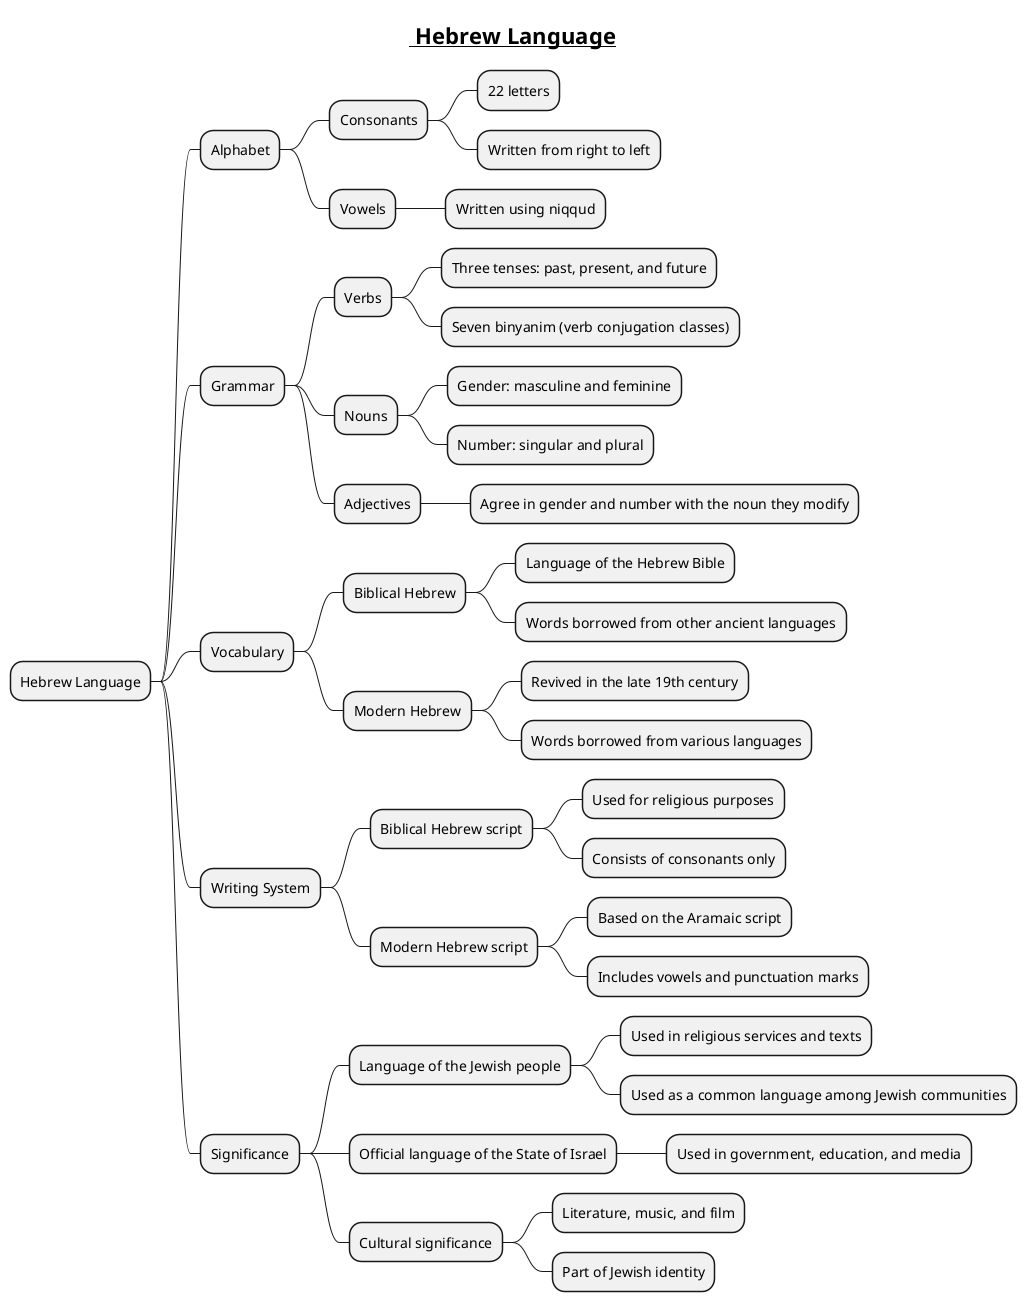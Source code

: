 @startmindmap
title = __ Hebrew Language__

* Hebrew Language
** Alphabet
*** Consonants
**** 22 letters
**** Written from right to left
*** Vowels
**** Written using niqqud
** Grammar
*** Verbs
**** Three tenses: past, present, and future
**** Seven binyanim (verb conjugation classes)
*** Nouns
**** Gender: masculine and feminine
**** Number: singular and plural
*** Adjectives
**** Agree in gender and number with the noun they modify
** Vocabulary
*** Biblical Hebrew
**** Language of the Hebrew Bible
**** Words borrowed from other ancient languages
*** Modern Hebrew
**** Revived in the late 19th century
**** Words borrowed from various languages
** Writing System
*** Biblical Hebrew script
**** Used for religious purposes
**** Consists of consonants only
*** Modern Hebrew script
**** Based on the Aramaic script
**** Includes vowels and punctuation marks
** Significance
*** Language of the Jewish people
**** Used in religious services and texts
**** Used as a common language among Jewish communities
*** Official language of the State of Israel
**** Used in government, education, and media
*** Cultural significance
**** Literature, music, and film
**** Part of Jewish identity
@endmindmap
